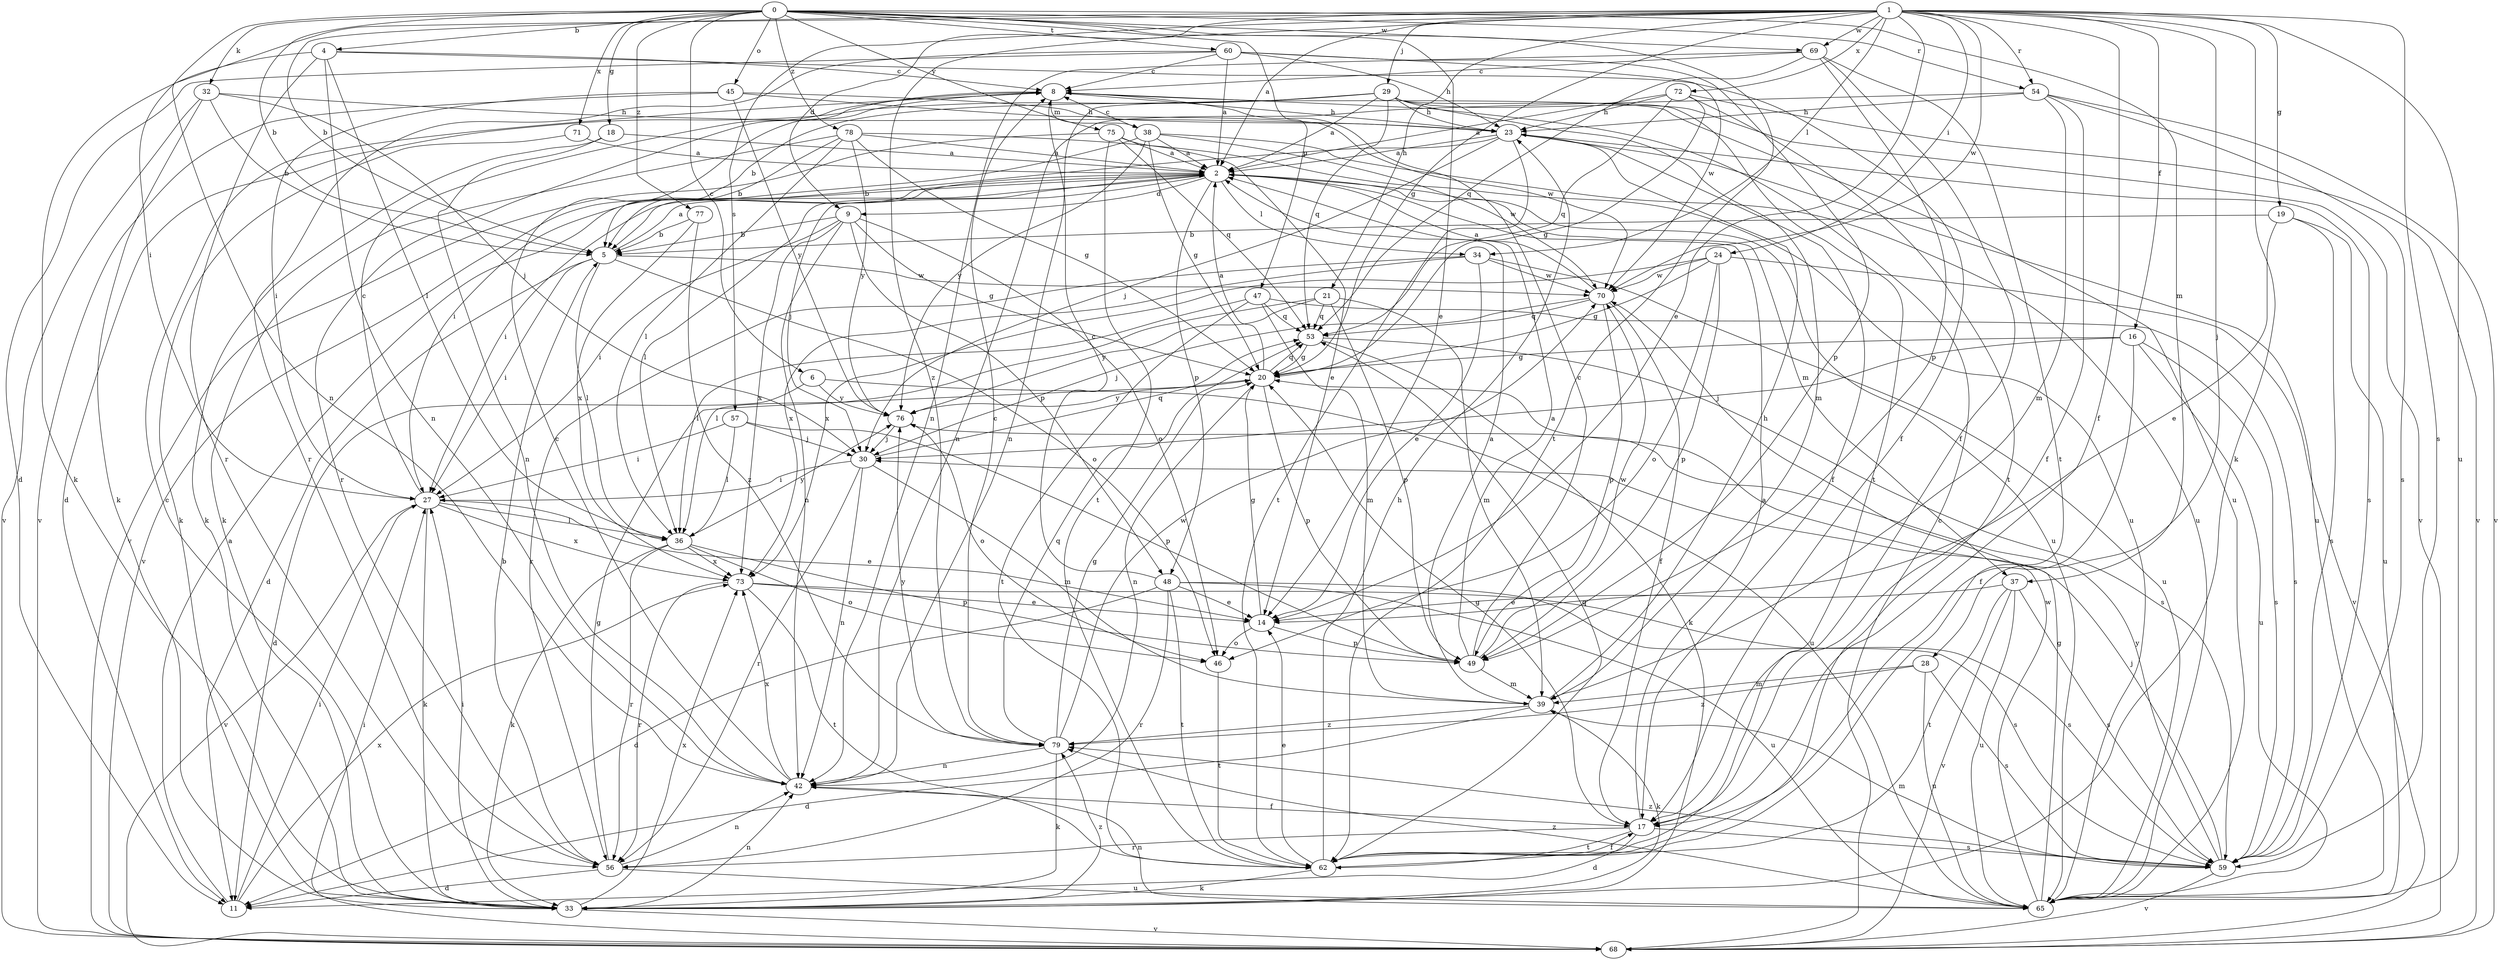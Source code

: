 strict digraph  {
0;
1;
2;
4;
5;
6;
8;
9;
11;
14;
16;
17;
18;
19;
20;
21;
23;
24;
27;
28;
29;
30;
32;
33;
34;
36;
37;
38;
39;
42;
45;
46;
47;
48;
49;
53;
54;
56;
57;
59;
60;
62;
65;
68;
69;
70;
71;
72;
73;
75;
76;
77;
78;
79;
0 -> 4  [label=b];
0 -> 5  [label=b];
0 -> 6  [label=c];
0 -> 14  [label=e];
0 -> 18  [label=g];
0 -> 32  [label=k];
0 -> 37  [label=m];
0 -> 42  [label=n];
0 -> 45  [label=o];
0 -> 47  [label=p];
0 -> 54  [label=r];
0 -> 60  [label=t];
0 -> 62  [label=t];
0 -> 69  [label=w];
0 -> 71  [label=x];
0 -> 75  [label=y];
0 -> 77  [label=z];
0 -> 78  [label=z];
1 -> 2  [label=a];
1 -> 5  [label=b];
1 -> 9  [label=d];
1 -> 14  [label=e];
1 -> 16  [label=f];
1 -> 17  [label=f];
1 -> 19  [label=g];
1 -> 20  [label=g];
1 -> 21  [label=h];
1 -> 24  [label=i];
1 -> 27  [label=i];
1 -> 28  [label=j];
1 -> 29  [label=j];
1 -> 33  [label=k];
1 -> 34  [label=l];
1 -> 54  [label=r];
1 -> 57  [label=s];
1 -> 59  [label=s];
1 -> 65  [label=u];
1 -> 69  [label=w];
1 -> 70  [label=w];
1 -> 72  [label=x];
1 -> 79  [label=z];
2 -> 9  [label=d];
2 -> 27  [label=i];
2 -> 30  [label=j];
2 -> 34  [label=l];
2 -> 36  [label=l];
2 -> 37  [label=m];
2 -> 48  [label=p];
2 -> 65  [label=u];
2 -> 68  [label=v];
4 -> 8  [label=c];
4 -> 17  [label=f];
4 -> 33  [label=k];
4 -> 36  [label=l];
4 -> 42  [label=n];
4 -> 56  [label=r];
5 -> 2  [label=a];
5 -> 11  [label=d];
5 -> 27  [label=i];
5 -> 36  [label=l];
5 -> 46  [label=o];
5 -> 70  [label=w];
6 -> 11  [label=d];
6 -> 65  [label=u];
6 -> 76  [label=y];
8 -> 23  [label=h];
8 -> 38  [label=m];
8 -> 56  [label=r];
8 -> 65  [label=u];
9 -> 5  [label=b];
9 -> 20  [label=g];
9 -> 27  [label=i];
9 -> 42  [label=n];
9 -> 46  [label=o];
9 -> 48  [label=p];
9 -> 73  [label=x];
11 -> 2  [label=a];
11 -> 27  [label=i];
11 -> 73  [label=x];
14 -> 20  [label=g];
14 -> 46  [label=o];
14 -> 49  [label=p];
16 -> 17  [label=f];
16 -> 20  [label=g];
16 -> 30  [label=j];
16 -> 59  [label=s];
16 -> 65  [label=u];
17 -> 2  [label=a];
17 -> 11  [label=d];
17 -> 20  [label=g];
17 -> 56  [label=r];
17 -> 59  [label=s];
17 -> 62  [label=t];
18 -> 2  [label=a];
18 -> 33  [label=k];
18 -> 42  [label=n];
19 -> 5  [label=b];
19 -> 14  [label=e];
19 -> 59  [label=s];
19 -> 65  [label=u];
20 -> 2  [label=a];
20 -> 42  [label=n];
20 -> 49  [label=p];
20 -> 53  [label=q];
20 -> 76  [label=y];
21 -> 36  [label=l];
21 -> 39  [label=m];
21 -> 49  [label=p];
21 -> 53  [label=q];
21 -> 76  [label=y];
23 -> 2  [label=a];
23 -> 5  [label=b];
23 -> 17  [label=f];
23 -> 30  [label=j];
23 -> 59  [label=s];
23 -> 62  [label=t];
23 -> 65  [label=u];
24 -> 20  [label=g];
24 -> 46  [label=o];
24 -> 49  [label=p];
24 -> 68  [label=v];
24 -> 70  [label=w];
24 -> 73  [label=x];
27 -> 8  [label=c];
27 -> 14  [label=e];
27 -> 33  [label=k];
27 -> 36  [label=l];
27 -> 68  [label=v];
27 -> 73  [label=x];
28 -> 39  [label=m];
28 -> 59  [label=s];
28 -> 65  [label=u];
28 -> 79  [label=z];
29 -> 2  [label=a];
29 -> 5  [label=b];
29 -> 11  [label=d];
29 -> 23  [label=h];
29 -> 39  [label=m];
29 -> 42  [label=n];
29 -> 53  [label=q];
29 -> 62  [label=t];
29 -> 68  [label=v];
30 -> 27  [label=i];
30 -> 39  [label=m];
30 -> 42  [label=n];
30 -> 53  [label=q];
30 -> 56  [label=r];
32 -> 5  [label=b];
32 -> 23  [label=h];
32 -> 30  [label=j];
32 -> 33  [label=k];
32 -> 68  [label=v];
33 -> 8  [label=c];
33 -> 27  [label=i];
33 -> 42  [label=n];
33 -> 68  [label=v];
33 -> 73  [label=x];
33 -> 79  [label=z];
34 -> 14  [label=e];
34 -> 56  [label=r];
34 -> 65  [label=u];
34 -> 70  [label=w];
34 -> 73  [label=x];
36 -> 33  [label=k];
36 -> 46  [label=o];
36 -> 49  [label=p];
36 -> 56  [label=r];
36 -> 73  [label=x];
36 -> 76  [label=y];
37 -> 14  [label=e];
37 -> 59  [label=s];
37 -> 62  [label=t];
37 -> 65  [label=u];
37 -> 68  [label=v];
38 -> 2  [label=a];
38 -> 8  [label=c];
38 -> 20  [label=g];
38 -> 27  [label=i];
38 -> 65  [label=u];
38 -> 70  [label=w];
38 -> 76  [label=y];
39 -> 2  [label=a];
39 -> 11  [label=d];
39 -> 23  [label=h];
39 -> 33  [label=k];
39 -> 79  [label=z];
42 -> 8  [label=c];
42 -> 17  [label=f];
42 -> 73  [label=x];
45 -> 23  [label=h];
45 -> 27  [label=i];
45 -> 68  [label=v];
45 -> 70  [label=w];
45 -> 76  [label=y];
46 -> 62  [label=t];
47 -> 36  [label=l];
47 -> 39  [label=m];
47 -> 53  [label=q];
47 -> 59  [label=s];
47 -> 62  [label=t];
48 -> 8  [label=c];
48 -> 11  [label=d];
48 -> 14  [label=e];
48 -> 56  [label=r];
48 -> 59  [label=s];
48 -> 62  [label=t];
48 -> 65  [label=u];
49 -> 2  [label=a];
49 -> 8  [label=c];
49 -> 39  [label=m];
49 -> 70  [label=w];
53 -> 20  [label=g];
53 -> 33  [label=k];
53 -> 59  [label=s];
54 -> 17  [label=f];
54 -> 23  [label=h];
54 -> 39  [label=m];
54 -> 42  [label=n];
54 -> 59  [label=s];
54 -> 68  [label=v];
56 -> 5  [label=b];
56 -> 11  [label=d];
56 -> 20  [label=g];
56 -> 42  [label=n];
56 -> 65  [label=u];
57 -> 27  [label=i];
57 -> 30  [label=j];
57 -> 36  [label=l];
57 -> 49  [label=p];
59 -> 30  [label=j];
59 -> 39  [label=m];
59 -> 68  [label=v];
59 -> 76  [label=y];
59 -> 79  [label=z];
60 -> 2  [label=a];
60 -> 8  [label=c];
60 -> 11  [label=d];
60 -> 23  [label=h];
60 -> 49  [label=p];
60 -> 56  [label=r];
60 -> 70  [label=w];
62 -> 14  [label=e];
62 -> 17  [label=f];
62 -> 23  [label=h];
62 -> 33  [label=k];
62 -> 53  [label=q];
65 -> 20  [label=g];
65 -> 42  [label=n];
65 -> 70  [label=w];
65 -> 79  [label=z];
68 -> 8  [label=c];
68 -> 27  [label=i];
69 -> 8  [label=c];
69 -> 17  [label=f];
69 -> 42  [label=n];
69 -> 49  [label=p];
69 -> 53  [label=q];
69 -> 62  [label=t];
70 -> 2  [label=a];
70 -> 17  [label=f];
70 -> 30  [label=j];
70 -> 49  [label=p];
70 -> 53  [label=q];
71 -> 2  [label=a];
71 -> 33  [label=k];
72 -> 2  [label=a];
72 -> 20  [label=g];
72 -> 23  [label=h];
72 -> 53  [label=q];
72 -> 62  [label=t];
72 -> 68  [label=v];
73 -> 14  [label=e];
73 -> 56  [label=r];
73 -> 59  [label=s];
73 -> 62  [label=t];
75 -> 2  [label=a];
75 -> 14  [label=e];
75 -> 53  [label=q];
75 -> 62  [label=t];
75 -> 68  [label=v];
76 -> 30  [label=j];
76 -> 46  [label=o];
77 -> 5  [label=b];
77 -> 73  [label=x];
77 -> 79  [label=z];
78 -> 2  [label=a];
78 -> 5  [label=b];
78 -> 20  [label=g];
78 -> 33  [label=k];
78 -> 36  [label=l];
78 -> 65  [label=u];
78 -> 76  [label=y];
79 -> 8  [label=c];
79 -> 20  [label=g];
79 -> 33  [label=k];
79 -> 42  [label=n];
79 -> 53  [label=q];
79 -> 70  [label=w];
79 -> 76  [label=y];
}
